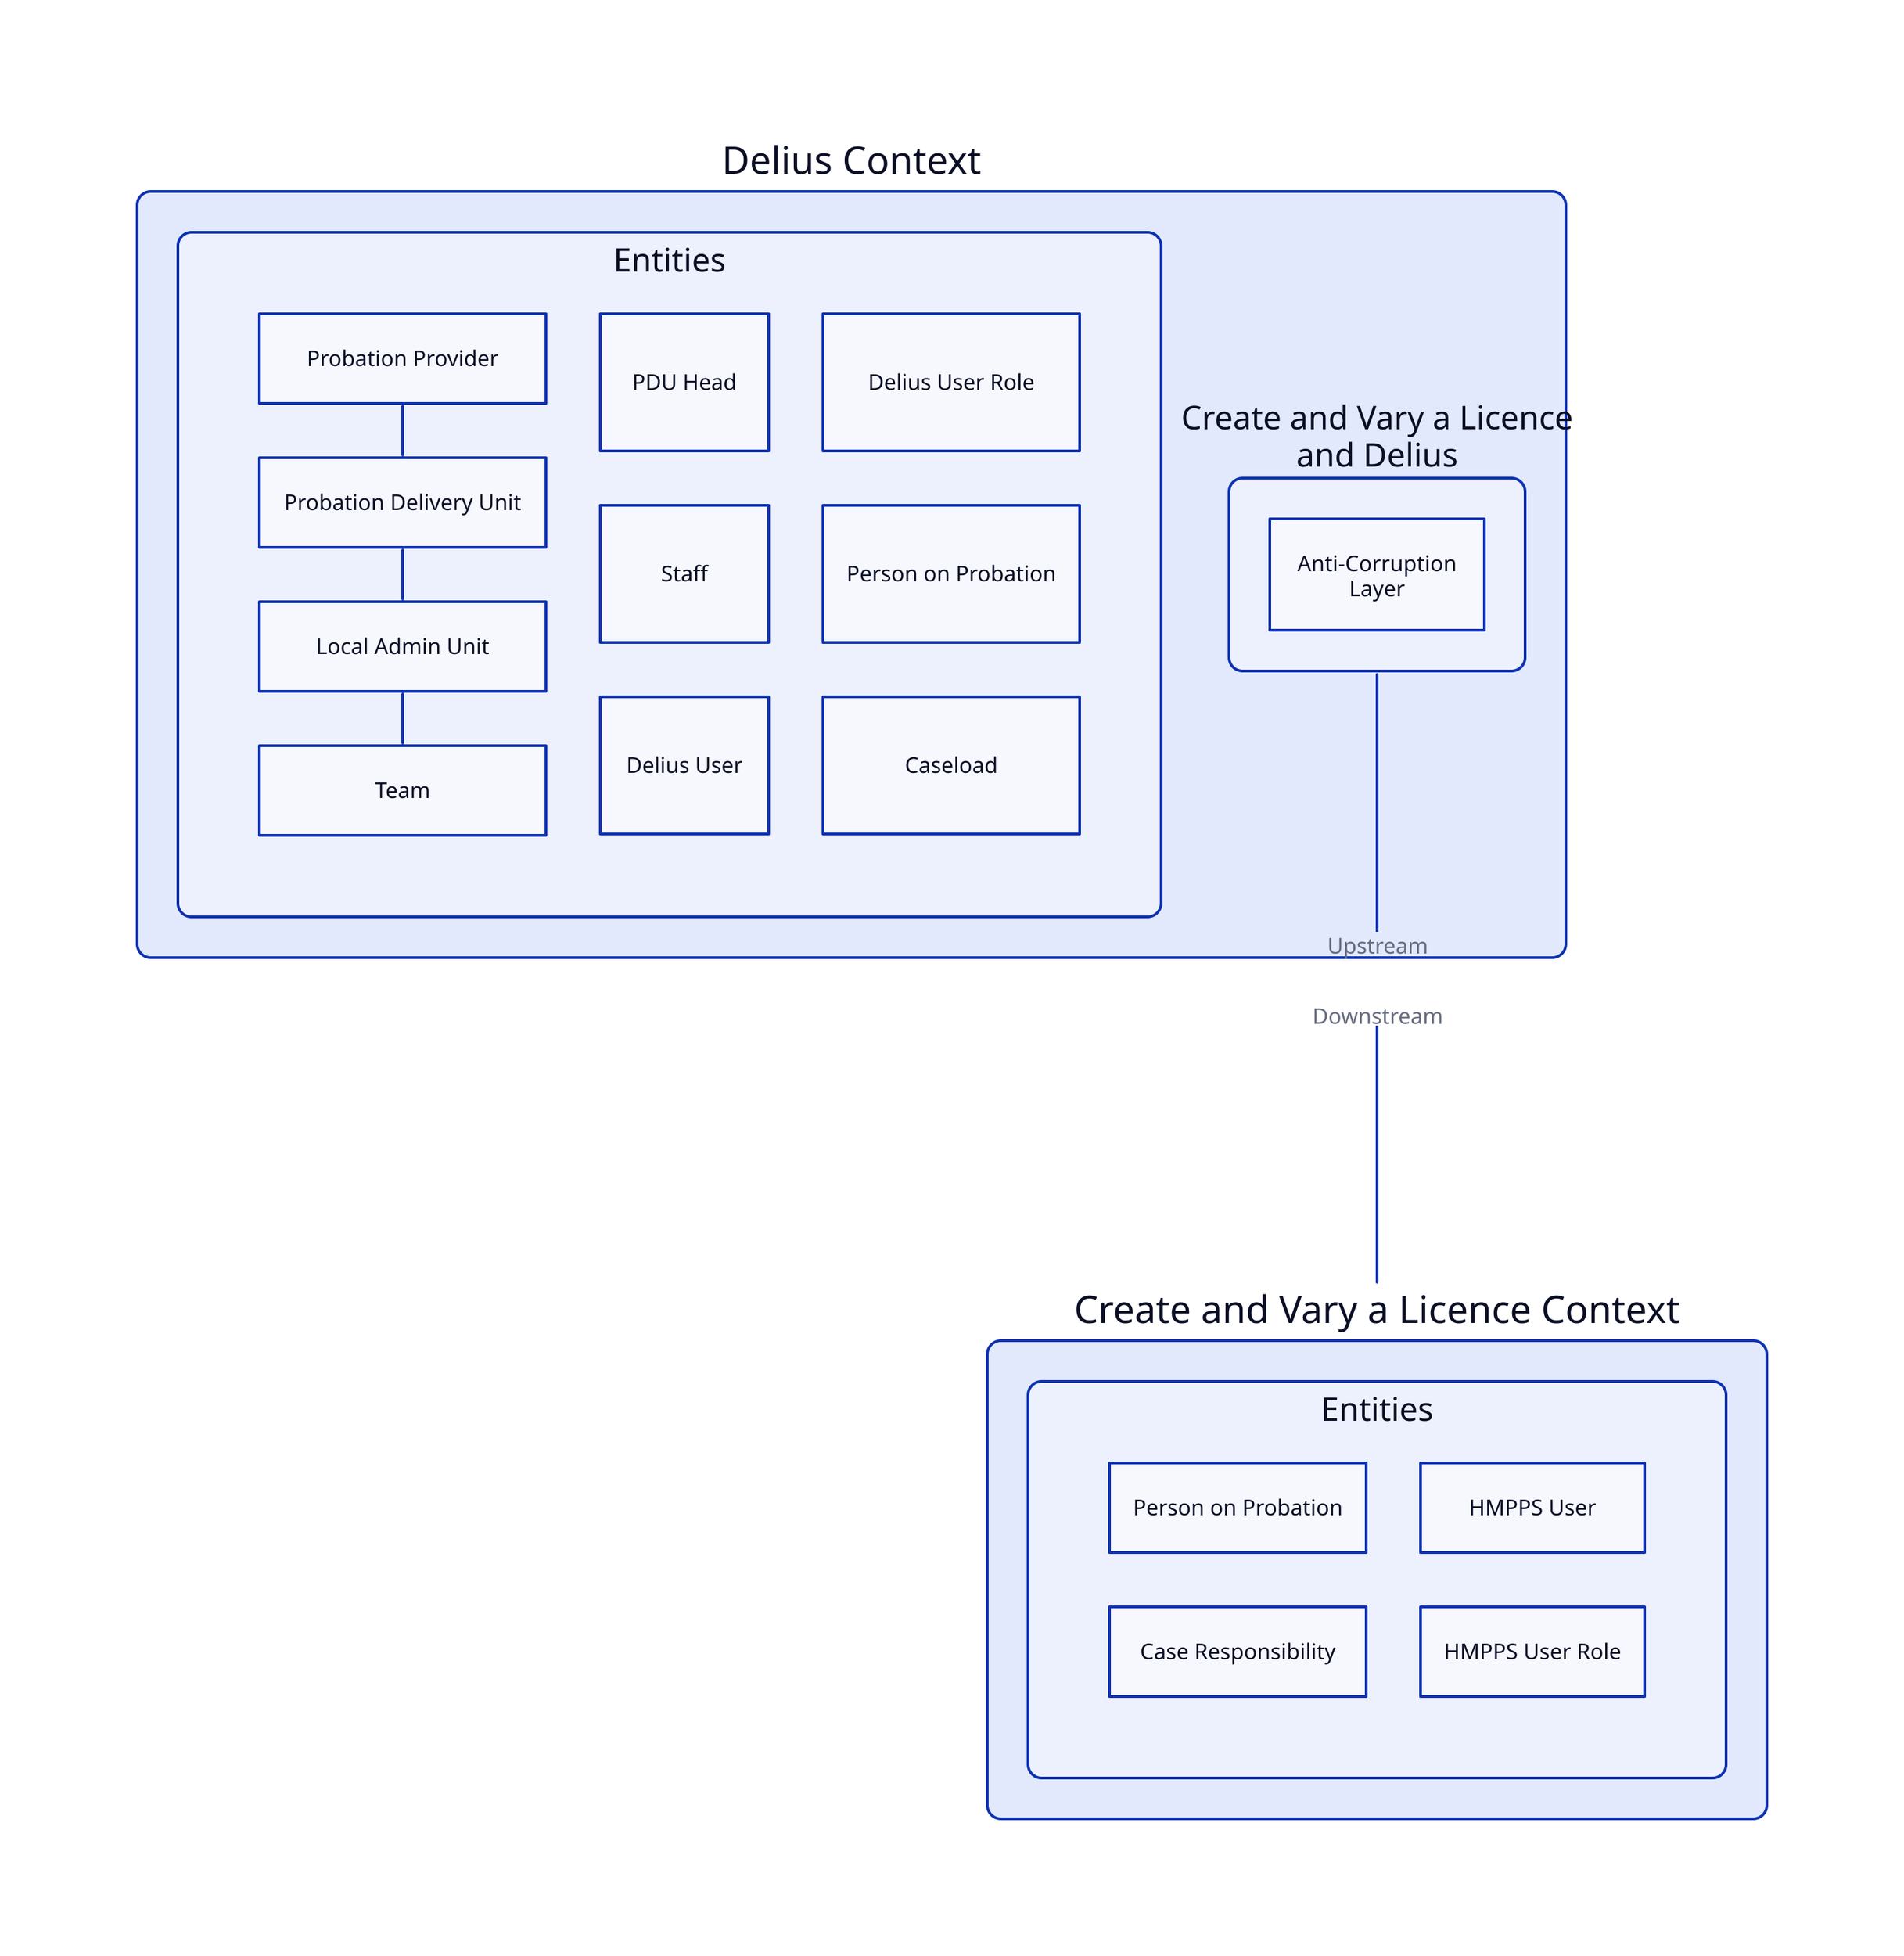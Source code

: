
style {
  fill: "#ffffff"
}

context-delius: Delius Context {

  entities: Entities {
    grid-columns: 3
    provider: Probation Provider
    PDU: Probation Delivery Unit
    LAU: Local Admin Unit
    team: Team
    PDU-head: PDU Head
    staff: Staff
    user: Delius User
    role: Delius User Role
    pop: Person on Probation
    caseload: Caseload
    provider--PDU--LAU--team
  }


  interface: Create and Vary a Licence\n and Delius {
    type: Anti-Corruption\nLayer
  }
}

context-create-and-vary-a-licence: Create and Vary a Licence Context {
  entities: Entities {
    grid-columns: 2
    pop: Person on Probation
    responsibility: Case Responsibility
    user: HMPPS User
    role: HMPPS User Role
  }
}

context-delius.interface--context-create-and-vary-a-licence: Upstream\n\n\nDownstream

*.style.border-radius: 10
*.*.style.border-radius: 10
*.*.style.stroke-width: 2
